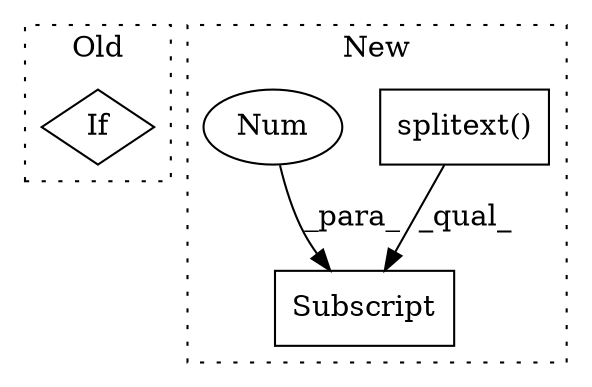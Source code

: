 digraph G {
subgraph cluster0 {
1 [label="If" a="96" s="4619" l="3" shape="diamond"];
label = "Old";
style="dotted";
}
subgraph cluster1 {
2 [label="splitext()" a="75" s="6014,6035" l="17,1" shape="box"];
3 [label="Subscript" a="63" s="6014,0" l="25,0" shape="box"];
4 [label="Num" a="76" s="6037" l="1" shape="ellipse"];
label = "New";
style="dotted";
}
2 -> 3 [label="_qual_"];
4 -> 3 [label="_para_"];
}